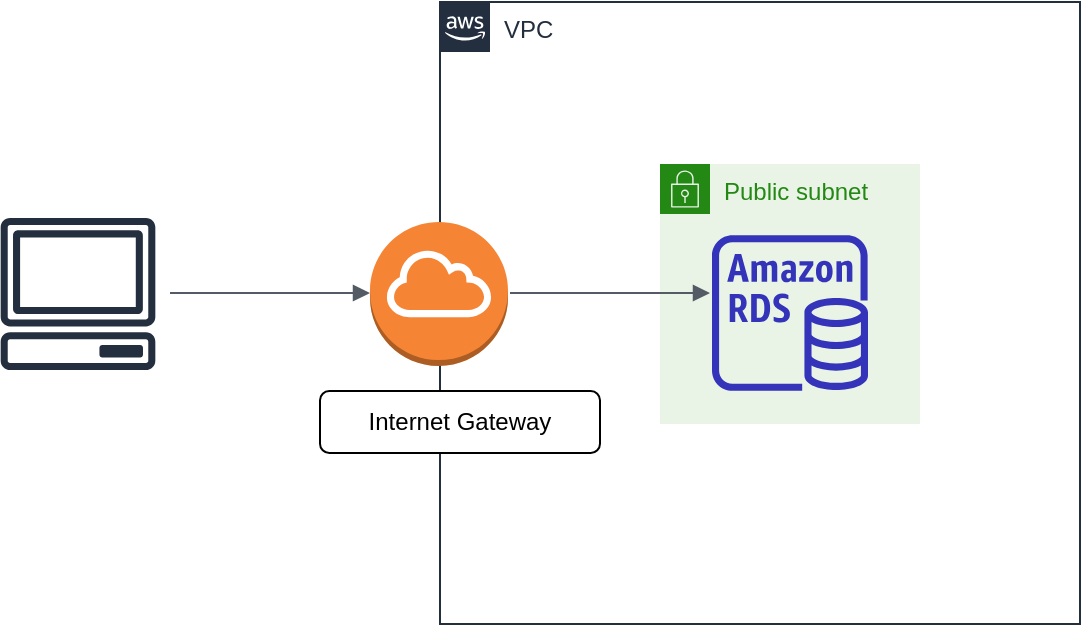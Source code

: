 <mxfile version="14.4.2" type="github"><diagram id="Ht1M8jgEwFfnCIfOTk4-" name="Page-1"><mxGraphModel dx="1662" dy="1573" grid="1" gridSize="10" guides="1" tooltips="1" connect="1" arrows="1" fold="1" page="1" pageScale="1" pageWidth="1169" pageHeight="827" math="0" shadow="0"><root><mxCell id="0"/><mxCell id="1" parent="0"/><mxCell id="gKTFmrA8Ae9bee7mURIi-5" value="Public subnet" style="points=[[0,0],[0.25,0],[0.5,0],[0.75,0],[1,0],[1,0.25],[1,0.5],[1,0.75],[1,1],[0.75,1],[0.5,1],[0.25,1],[0,1],[0,0.75],[0,0.5],[0,0.25]];outlineConnect=0;gradientColor=none;html=1;whiteSpace=wrap;fontSize=12;fontStyle=0;shape=mxgraph.aws4.group;grIcon=mxgraph.aws4.group_security_group;grStroke=0;strokeColor=#248814;fillColor=#E9F3E6;verticalAlign=top;align=left;spacingLeft=30;fontColor=#248814;dashed=0;" vertex="1" parent="1"><mxGeometry x="730" y="-589" width="130" height="130" as="geometry"/></mxCell><mxCell id="UEzPUAAOIrF-is8g5C7q-154" value="VPC" style="points=[[0,0],[0.25,0],[0.5,0],[0.75,0],[1,0],[1,0.25],[1,0.5],[1,0.75],[1,1],[0.75,1],[0.5,1],[0.25,1],[0,1],[0,0.75],[0,0.5],[0,0.25]];outlineConnect=0;gradientColor=none;html=1;whiteSpace=wrap;fontSize=12;fontStyle=0;shape=mxgraph.aws4.group;grIcon=mxgraph.aws4.group_aws_cloud_alt;strokeColor=#232F3E;fillColor=none;verticalAlign=top;align=left;spacingLeft=30;fontColor=#232F3E;dashed=0;labelBackgroundColor=#ffffff;" parent="1" vertex="1"><mxGeometry x="620" y="-670" width="320" height="311" as="geometry"/></mxCell><mxCell id="gKTFmrA8Ae9bee7mURIi-3" value="" style="outlineConnect=0;dashed=0;verticalLabelPosition=bottom;verticalAlign=top;align=center;html=1;shape=mxgraph.aws3.internet_gateway;fillColor=#F58534;gradientColor=none;" vertex="1" parent="1"><mxGeometry x="585" y="-560" width="69" height="72" as="geometry"/></mxCell><mxCell id="gKTFmrA8Ae9bee7mURIi-6" value="" style="outlineConnect=0;fontColor=#232F3E;gradientColor=none;fillColor=#3334B9;strokeColor=none;dashed=0;verticalLabelPosition=bottom;verticalAlign=top;align=center;html=1;fontSize=12;fontStyle=0;aspect=fixed;pointerEvents=1;shape=mxgraph.aws4.rds_instance;" vertex="1" parent="1"><mxGeometry x="756" y="-553.5" width="78" height="78" as="geometry"/></mxCell><mxCell id="gKTFmrA8Ae9bee7mURIi-7" value="" style="outlineConnect=0;fontColor=#232F3E;gradientColor=none;fillColor=#232F3E;strokeColor=none;dashed=0;verticalLabelPosition=bottom;verticalAlign=top;align=center;html=1;fontSize=12;fontStyle=0;aspect=fixed;pointerEvents=1;shape=mxgraph.aws4.client;" vertex="1" parent="1"><mxGeometry x="400" y="-562" width="78" height="76" as="geometry"/></mxCell><mxCell id="gKTFmrA8Ae9bee7mURIi-8" value="" style="edgeStyle=orthogonalEdgeStyle;html=1;endArrow=block;elbow=vertical;startArrow=none;endFill=1;strokeColor=#545B64;rounded=0;" edge="1" parent="1"><mxGeometry width="100" relative="1" as="geometry"><mxPoint x="485" y="-524.5" as="sourcePoint"/><mxPoint x="585" y="-524.5" as="targetPoint"/></mxGeometry></mxCell><mxCell id="gKTFmrA8Ae9bee7mURIi-12" value="" style="rounded=1;whiteSpace=wrap;html=1;" vertex="1" parent="1"><mxGeometry x="560" y="-475.5" width="140" height="31" as="geometry"/></mxCell><mxCell id="gKTFmrA8Ae9bee7mURIi-11" value="Internet Gateway" style="text;html=1;strokeColor=none;fillColor=none;align=center;verticalAlign=middle;whiteSpace=wrap;rounded=0;" vertex="1" parent="1"><mxGeometry x="570" y="-470" width="120" height="20" as="geometry"/></mxCell><mxCell id="gKTFmrA8Ae9bee7mURIi-13" value="" style="edgeStyle=orthogonalEdgeStyle;html=1;endArrow=block;elbow=vertical;startArrow=none;endFill=1;strokeColor=#545B64;rounded=0;" edge="1" parent="1"><mxGeometry width="100" relative="1" as="geometry"><mxPoint x="655" y="-524.5" as="sourcePoint"/><mxPoint x="755" y="-524.5" as="targetPoint"/></mxGeometry></mxCell></root></mxGraphModel></diagram></mxfile>